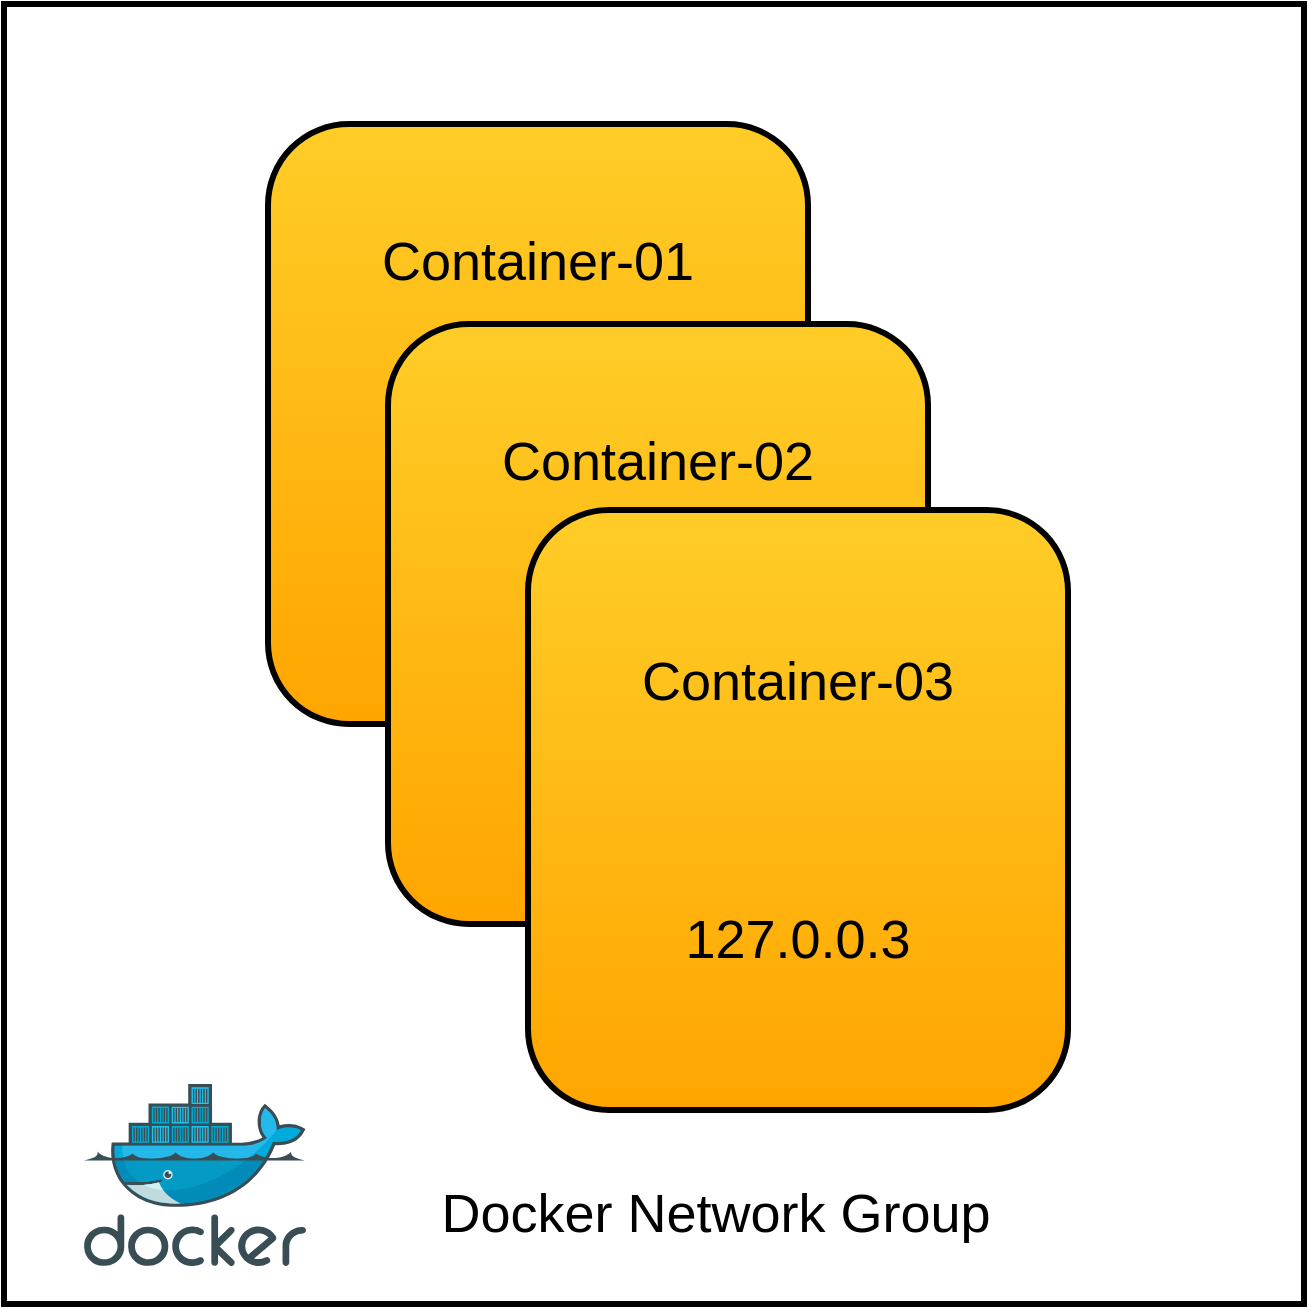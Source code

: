 <mxfile version="17.4.5" type="github"><diagram id="6LaA3qrWbGmzeVk8npTG" name="第 1 页"><mxGraphModel dx="1081" dy="797" grid="1" gridSize="10" guides="1" tooltips="1" connect="1" arrows="1" fold="1" page="1" pageScale="1" pageWidth="1169" pageHeight="1654" math="0" shadow="0"><root><mxCell id="0"/><mxCell id="1" parent="0"/><mxCell id="9tL_ScCpJ7ibMIptUmwf-1" value="" style="whiteSpace=wrap;html=1;aspect=fixed;strokeWidth=3;" vertex="1" parent="1"><mxGeometry x="270" y="70" width="650" height="650" as="geometry"/></mxCell><mxCell id="9tL_ScCpJ7ibMIptUmwf-5" value="" style="group" vertex="1" connectable="0" parent="1"><mxGeometry x="402" y="130" width="400" height="493" as="geometry"/></mxCell><mxCell id="9tL_ScCpJ7ibMIptUmwf-2" value="&lt;font style=&quot;font-size: 27px&quot;&gt;Container-01&lt;br&gt;&lt;br&gt;&lt;br&gt;&lt;br&gt;&lt;br&gt;&lt;br&gt;&lt;/font&gt;" style="rounded=1;whiteSpace=wrap;html=1;strokeWidth=3;fillColor=#ffcd28;gradientColor=#ffa500;strokeColor=#000000;" vertex="1" parent="9tL_ScCpJ7ibMIptUmwf-5"><mxGeometry width="270" height="300" as="geometry"/></mxCell><mxCell id="9tL_ScCpJ7ibMIptUmwf-3" value="&lt;font style=&quot;font-size: 27px&quot;&gt;Container-02&lt;br&gt;&lt;br&gt;&lt;br&gt;&lt;br&gt;&lt;br&gt;&lt;br&gt;&lt;/font&gt;" style="rounded=1;whiteSpace=wrap;html=1;strokeWidth=3;fillColor=#ffcd28;gradientColor=#ffa500;strokeColor=#000000;" vertex="1" parent="9tL_ScCpJ7ibMIptUmwf-5"><mxGeometry x="60" y="100" width="270" height="300" as="geometry"/></mxCell><mxCell id="9tL_ScCpJ7ibMIptUmwf-4" value="&lt;font style=&quot;font-size: 27px&quot;&gt;Container-03&lt;br&gt;&lt;br&gt;&lt;br&gt;&lt;br&gt;127.0.0.3&lt;br&gt;&lt;/font&gt;" style="rounded=1;whiteSpace=wrap;html=1;strokeWidth=3;fillColor=#ffcd28;gradientColor=#ffa500;strokeColor=#000000;" vertex="1" parent="9tL_ScCpJ7ibMIptUmwf-5"><mxGeometry x="130" y="193" width="270" height="300" as="geometry"/></mxCell><mxCell id="9tL_ScCpJ7ibMIptUmwf-6" value="Docker Network Group" style="text;html=1;strokeColor=none;fillColor=none;align=center;verticalAlign=middle;whiteSpace=wrap;rounded=0;fontSize=27;" vertex="1" parent="1"><mxGeometry x="472" y="660" width="308" height="30" as="geometry"/></mxCell><mxCell id="9tL_ScCpJ7ibMIptUmwf-7" value="" style="sketch=0;aspect=fixed;html=1;points=[];align=center;image;fontSize=12;image=img/lib/mscae/Docker.svg;strokeColor=#000000;strokeWidth=3;" vertex="1" parent="1"><mxGeometry x="310" y="610" width="110.98" height="91" as="geometry"/></mxCell></root></mxGraphModel></diagram></mxfile>